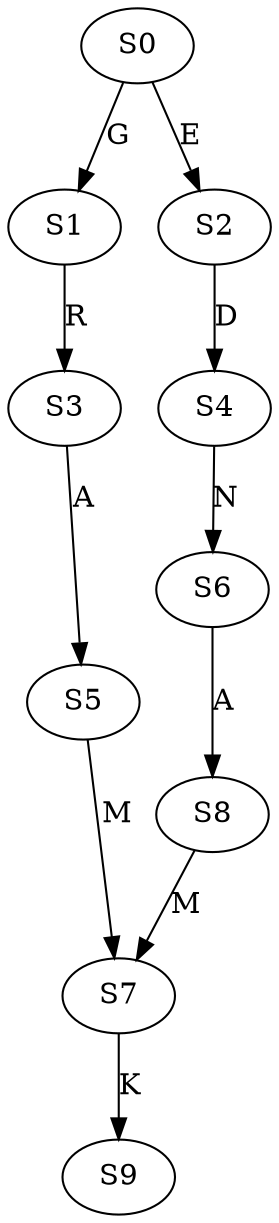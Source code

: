 strict digraph  {
	S0 -> S1 [ label = G ];
	S0 -> S2 [ label = E ];
	S1 -> S3 [ label = R ];
	S2 -> S4 [ label = D ];
	S3 -> S5 [ label = A ];
	S4 -> S6 [ label = N ];
	S5 -> S7 [ label = M ];
	S6 -> S8 [ label = A ];
	S7 -> S9 [ label = K ];
	S8 -> S7 [ label = M ];
}
